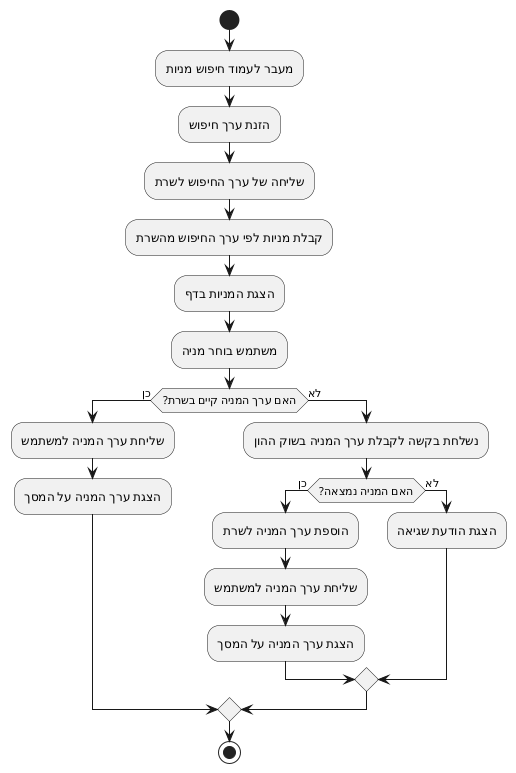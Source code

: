 @startuml
start

:מעבר לעמוד חיפוש מניות;
:הזנת ערך חיפוש;

:שליחה של ערך החיפוש לשרת;
:קבלת מניות לפי ערך החיפוש מהשרת;

:הצגת המניות בדף;
:משתמש בוחר מניה;

if (האם ערך המניה קיים בשרת?) then (כן)
    :שליחת ערך המניה למשתמש;
    :הצגת ערך המניה על המסך;
else (לא)
    :נשלחת בקשה לקבלת ערך המניה בשוק ההון;
    if (האם המניה נמצאה?) then (כן)
        :הוספת ערך המניה לשרת;
        :שליחת ערך המניה למשתמש;
        :הצגת ערך המניה על המסך;
    else (לא)
        :הצגת הודעת שגיאה;
    endif
endif

stop
@enduml